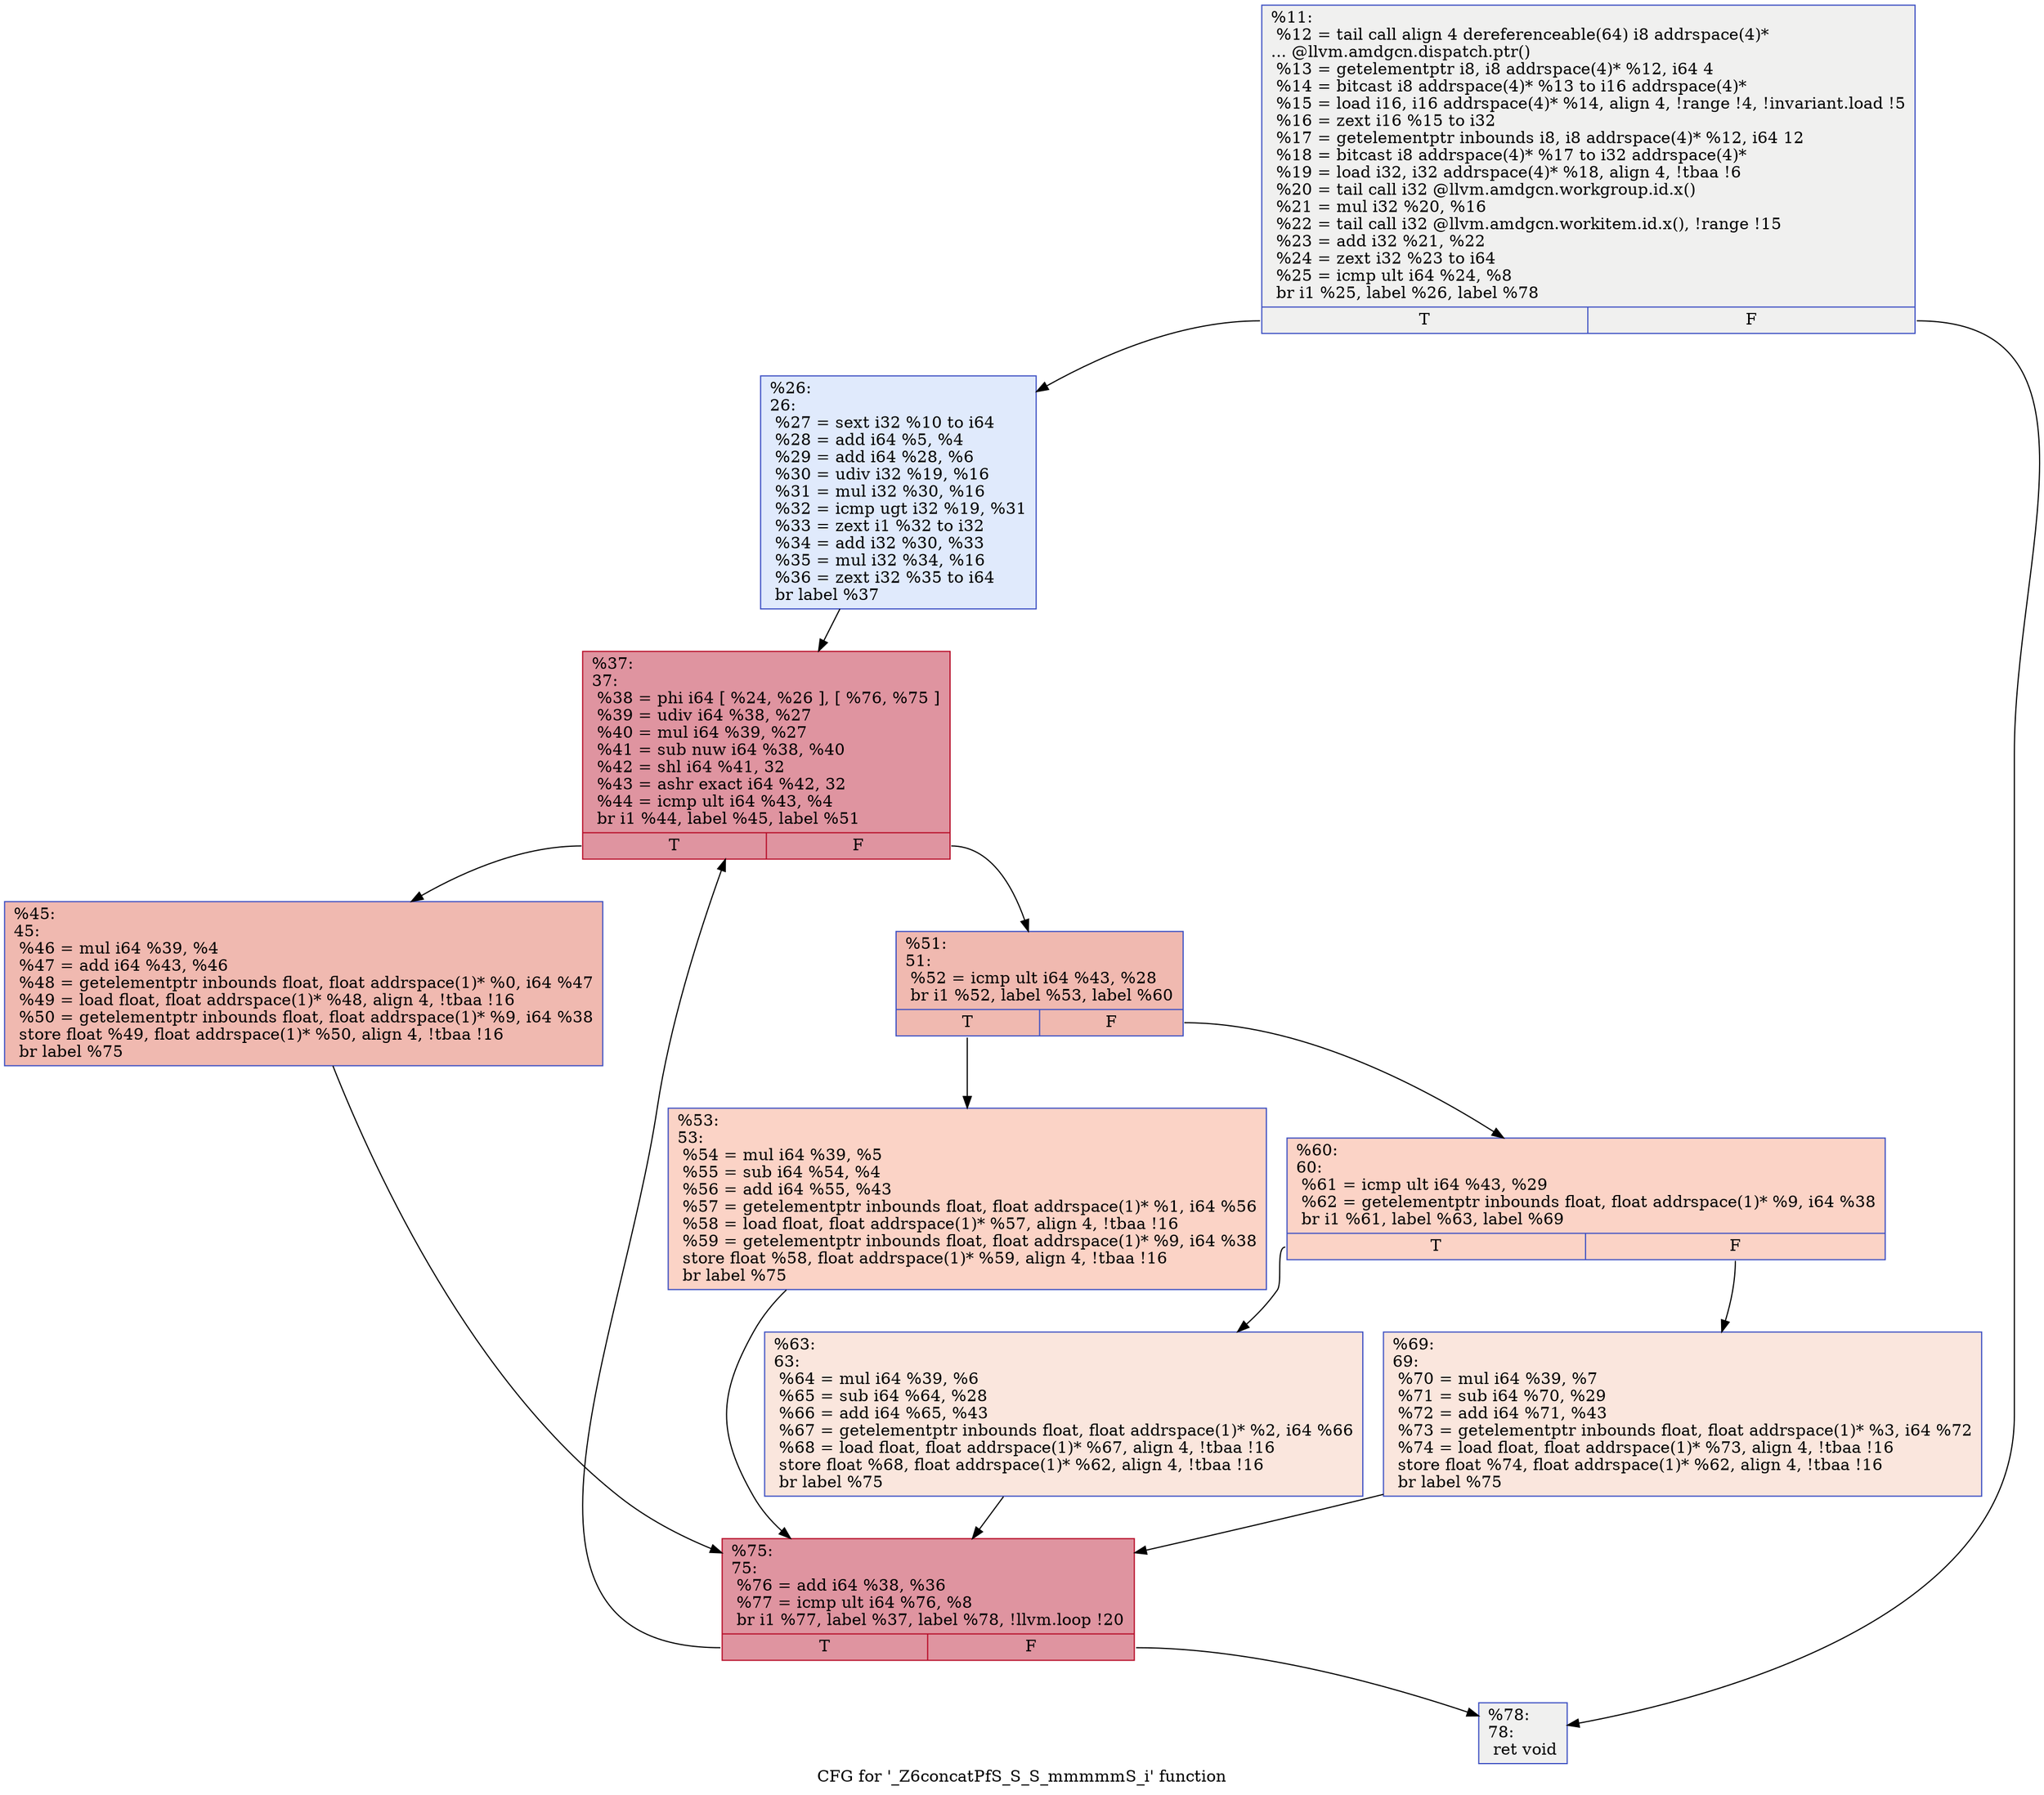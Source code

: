 digraph "CFG for '_Z6concatPfS_S_S_mmmmmS_i' function" {
	label="CFG for '_Z6concatPfS_S_S_mmmmmS_i' function";

	Node0x47571f0 [shape=record,color="#3d50c3ff", style=filled, fillcolor="#dedcdb70",label="{%11:\l  %12 = tail call align 4 dereferenceable(64) i8 addrspace(4)*\l... @llvm.amdgcn.dispatch.ptr()\l  %13 = getelementptr i8, i8 addrspace(4)* %12, i64 4\l  %14 = bitcast i8 addrspace(4)* %13 to i16 addrspace(4)*\l  %15 = load i16, i16 addrspace(4)* %14, align 4, !range !4, !invariant.load !5\l  %16 = zext i16 %15 to i32\l  %17 = getelementptr inbounds i8, i8 addrspace(4)* %12, i64 12\l  %18 = bitcast i8 addrspace(4)* %17 to i32 addrspace(4)*\l  %19 = load i32, i32 addrspace(4)* %18, align 4, !tbaa !6\l  %20 = tail call i32 @llvm.amdgcn.workgroup.id.x()\l  %21 = mul i32 %20, %16\l  %22 = tail call i32 @llvm.amdgcn.workitem.id.x(), !range !15\l  %23 = add i32 %21, %22\l  %24 = zext i32 %23 to i64\l  %25 = icmp ult i64 %24, %8\l  br i1 %25, label %26, label %78\l|{<s0>T|<s1>F}}"];
	Node0x47571f0:s0 -> Node0x475a070;
	Node0x47571f0:s1 -> Node0x475a100;
	Node0x475a070 [shape=record,color="#3d50c3ff", style=filled, fillcolor="#b9d0f970",label="{%26:\l26:                                               \l  %27 = sext i32 %10 to i64\l  %28 = add i64 %5, %4\l  %29 = add i64 %28, %6\l  %30 = udiv i32 %19, %16\l  %31 = mul i32 %30, %16\l  %32 = icmp ugt i32 %19, %31\l  %33 = zext i1 %32 to i32\l  %34 = add i32 %30, %33\l  %35 = mul i32 %34, %16\l  %36 = zext i32 %35 to i64\l  br label %37\l}"];
	Node0x475a070 -> Node0x475a890;
	Node0x475a890 [shape=record,color="#b70d28ff", style=filled, fillcolor="#b70d2870",label="{%37:\l37:                                               \l  %38 = phi i64 [ %24, %26 ], [ %76, %75 ]\l  %39 = udiv i64 %38, %27\l  %40 = mul i64 %39, %27\l  %41 = sub nuw i64 %38, %40\l  %42 = shl i64 %41, 32\l  %43 = ashr exact i64 %42, 32\l  %44 = icmp ult i64 %43, %4\l  br i1 %44, label %45, label %51\l|{<s0>T|<s1>F}}"];
	Node0x475a890:s0 -> Node0x475ae20;
	Node0x475a890:s1 -> Node0x475aeb0;
	Node0x475ae20 [shape=record,color="#3d50c3ff", style=filled, fillcolor="#de614d70",label="{%45:\l45:                                               \l  %46 = mul i64 %39, %4\l  %47 = add i64 %43, %46\l  %48 = getelementptr inbounds float, float addrspace(1)* %0, i64 %47\l  %49 = load float, float addrspace(1)* %48, align 4, !tbaa !16\l  %50 = getelementptr inbounds float, float addrspace(1)* %9, i64 %38\l  store float %49, float addrspace(1)* %50, align 4, !tbaa !16\l  br label %75\l}"];
	Node0x475ae20 -> Node0x475a950;
	Node0x475aeb0 [shape=record,color="#3d50c3ff", style=filled, fillcolor="#de614d70",label="{%51:\l51:                                               \l  %52 = icmp ult i64 %43, %28\l  br i1 %52, label %53, label %60\l|{<s0>T|<s1>F}}"];
	Node0x475aeb0:s0 -> Node0x475bb90;
	Node0x475aeb0:s1 -> Node0x475bbe0;
	Node0x475bb90 [shape=record,color="#3d50c3ff", style=filled, fillcolor="#f59c7d70",label="{%53:\l53:                                               \l  %54 = mul i64 %39, %5\l  %55 = sub i64 %54, %4\l  %56 = add i64 %55, %43\l  %57 = getelementptr inbounds float, float addrspace(1)* %1, i64 %56\l  %58 = load float, float addrspace(1)* %57, align 4, !tbaa !16\l  %59 = getelementptr inbounds float, float addrspace(1)* %9, i64 %38\l  store float %58, float addrspace(1)* %59, align 4, !tbaa !16\l  br label %75\l}"];
	Node0x475bb90 -> Node0x475a950;
	Node0x475bbe0 [shape=record,color="#3d50c3ff", style=filled, fillcolor="#f59c7d70",label="{%60:\l60:                                               \l  %61 = icmp ult i64 %43, %29\l  %62 = getelementptr inbounds float, float addrspace(1)* %9, i64 %38\l  br i1 %61, label %63, label %69\l|{<s0>T|<s1>F}}"];
	Node0x475bbe0:s0 -> Node0x475c2b0;
	Node0x475bbe0:s1 -> Node0x475c300;
	Node0x475c2b0 [shape=record,color="#3d50c3ff", style=filled, fillcolor="#f3c7b170",label="{%63:\l63:                                               \l  %64 = mul i64 %39, %6\l  %65 = sub i64 %64, %28\l  %66 = add i64 %65, %43\l  %67 = getelementptr inbounds float, float addrspace(1)* %2, i64 %66\l  %68 = load float, float addrspace(1)* %67, align 4, !tbaa !16\l  store float %68, float addrspace(1)* %62, align 4, !tbaa !16\l  br label %75\l}"];
	Node0x475c2b0 -> Node0x475a950;
	Node0x475c300 [shape=record,color="#3d50c3ff", style=filled, fillcolor="#f3c7b170",label="{%69:\l69:                                               \l  %70 = mul i64 %39, %7\l  %71 = sub i64 %70, %29\l  %72 = add i64 %71, %43\l  %73 = getelementptr inbounds float, float addrspace(1)* %3, i64 %72\l  %74 = load float, float addrspace(1)* %73, align 4, !tbaa !16\l  store float %74, float addrspace(1)* %62, align 4, !tbaa !16\l  br label %75\l}"];
	Node0x475c300 -> Node0x475a950;
	Node0x475a950 [shape=record,color="#b70d28ff", style=filled, fillcolor="#b70d2870",label="{%75:\l75:                                               \l  %76 = add i64 %38, %36\l  %77 = icmp ult i64 %76, %8\l  br i1 %77, label %37, label %78, !llvm.loop !20\l|{<s0>T|<s1>F}}"];
	Node0x475a950:s0 -> Node0x475a890;
	Node0x475a950:s1 -> Node0x475a100;
	Node0x475a100 [shape=record,color="#3d50c3ff", style=filled, fillcolor="#dedcdb70",label="{%78:\l78:                                               \l  ret void\l}"];
}
